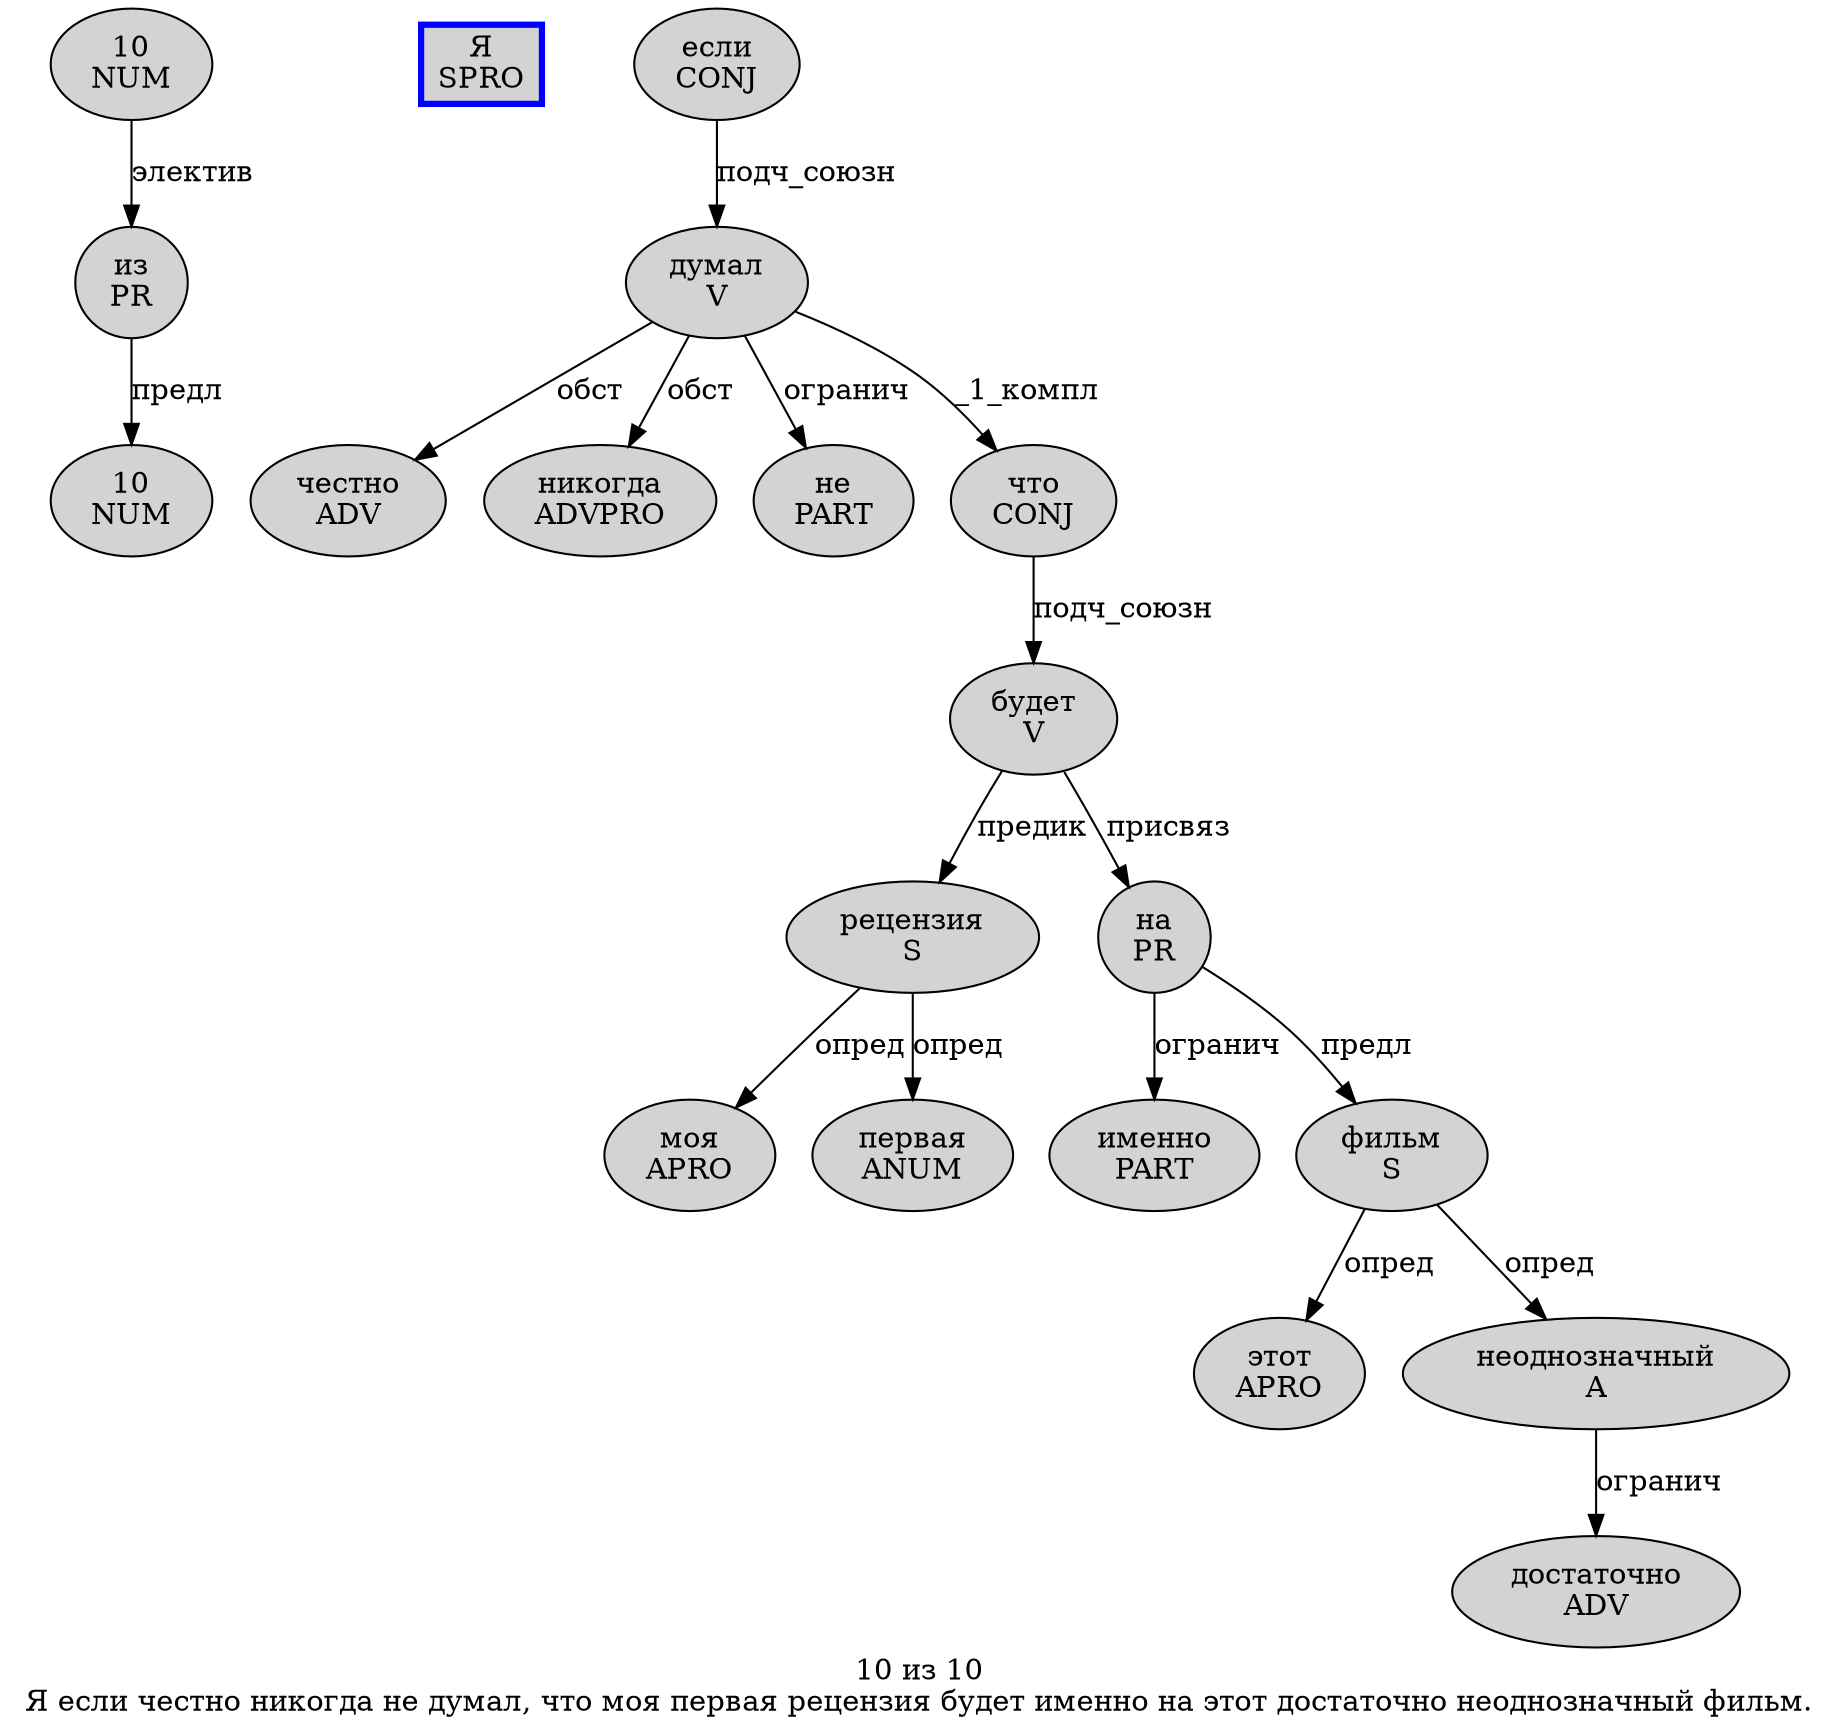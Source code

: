 digraph SENTENCE_297 {
	graph [label="10 из 10
Я если честно никогда не думал, что моя первая рецензия будет именно на этот достаточно неоднозначный фильм."]
	node [style=filled]
		0 [label="10
NUM" color="" fillcolor=lightgray penwidth=1 shape=ellipse]
		1 [label="из
PR" color="" fillcolor=lightgray penwidth=1 shape=ellipse]
		2 [label="10
NUM" color="" fillcolor=lightgray penwidth=1 shape=ellipse]
		3 [label="Я
SPRO" color=blue fillcolor=lightgray penwidth=3 shape=box]
		4 [label="если
CONJ" color="" fillcolor=lightgray penwidth=1 shape=ellipse]
		5 [label="честно
ADV" color="" fillcolor=lightgray penwidth=1 shape=ellipse]
		6 [label="никогда
ADVPRO" color="" fillcolor=lightgray penwidth=1 shape=ellipse]
		7 [label="не
PART" color="" fillcolor=lightgray penwidth=1 shape=ellipse]
		8 [label="думал
V" color="" fillcolor=lightgray penwidth=1 shape=ellipse]
		10 [label="что
CONJ" color="" fillcolor=lightgray penwidth=1 shape=ellipse]
		11 [label="моя
APRO" color="" fillcolor=lightgray penwidth=1 shape=ellipse]
		12 [label="первая
ANUM" color="" fillcolor=lightgray penwidth=1 shape=ellipse]
		13 [label="рецензия
S" color="" fillcolor=lightgray penwidth=1 shape=ellipse]
		14 [label="будет
V" color="" fillcolor=lightgray penwidth=1 shape=ellipse]
		15 [label="именно
PART" color="" fillcolor=lightgray penwidth=1 shape=ellipse]
		16 [label="на
PR" color="" fillcolor=lightgray penwidth=1 shape=ellipse]
		17 [label="этот
APRO" color="" fillcolor=lightgray penwidth=1 shape=ellipse]
		18 [label="достаточно
ADV" color="" fillcolor=lightgray penwidth=1 shape=ellipse]
		19 [label="неоднозначный
A" color="" fillcolor=lightgray penwidth=1 shape=ellipse]
		20 [label="фильм
S" color="" fillcolor=lightgray penwidth=1 shape=ellipse]
			13 -> 11 [label="опред"]
			13 -> 12 [label="опред"]
			20 -> 17 [label="опред"]
			20 -> 19 [label="опред"]
			0 -> 1 [label="электив"]
			10 -> 14 [label="подч_союзн"]
			4 -> 8 [label="подч_союзн"]
			19 -> 18 [label="огранич"]
			8 -> 5 [label="обст"]
			8 -> 6 [label="обст"]
			8 -> 7 [label="огранич"]
			8 -> 10 [label="_1_компл"]
			16 -> 15 [label="огранич"]
			16 -> 20 [label="предл"]
			1 -> 2 [label="предл"]
			14 -> 13 [label="предик"]
			14 -> 16 [label="присвяз"]
}